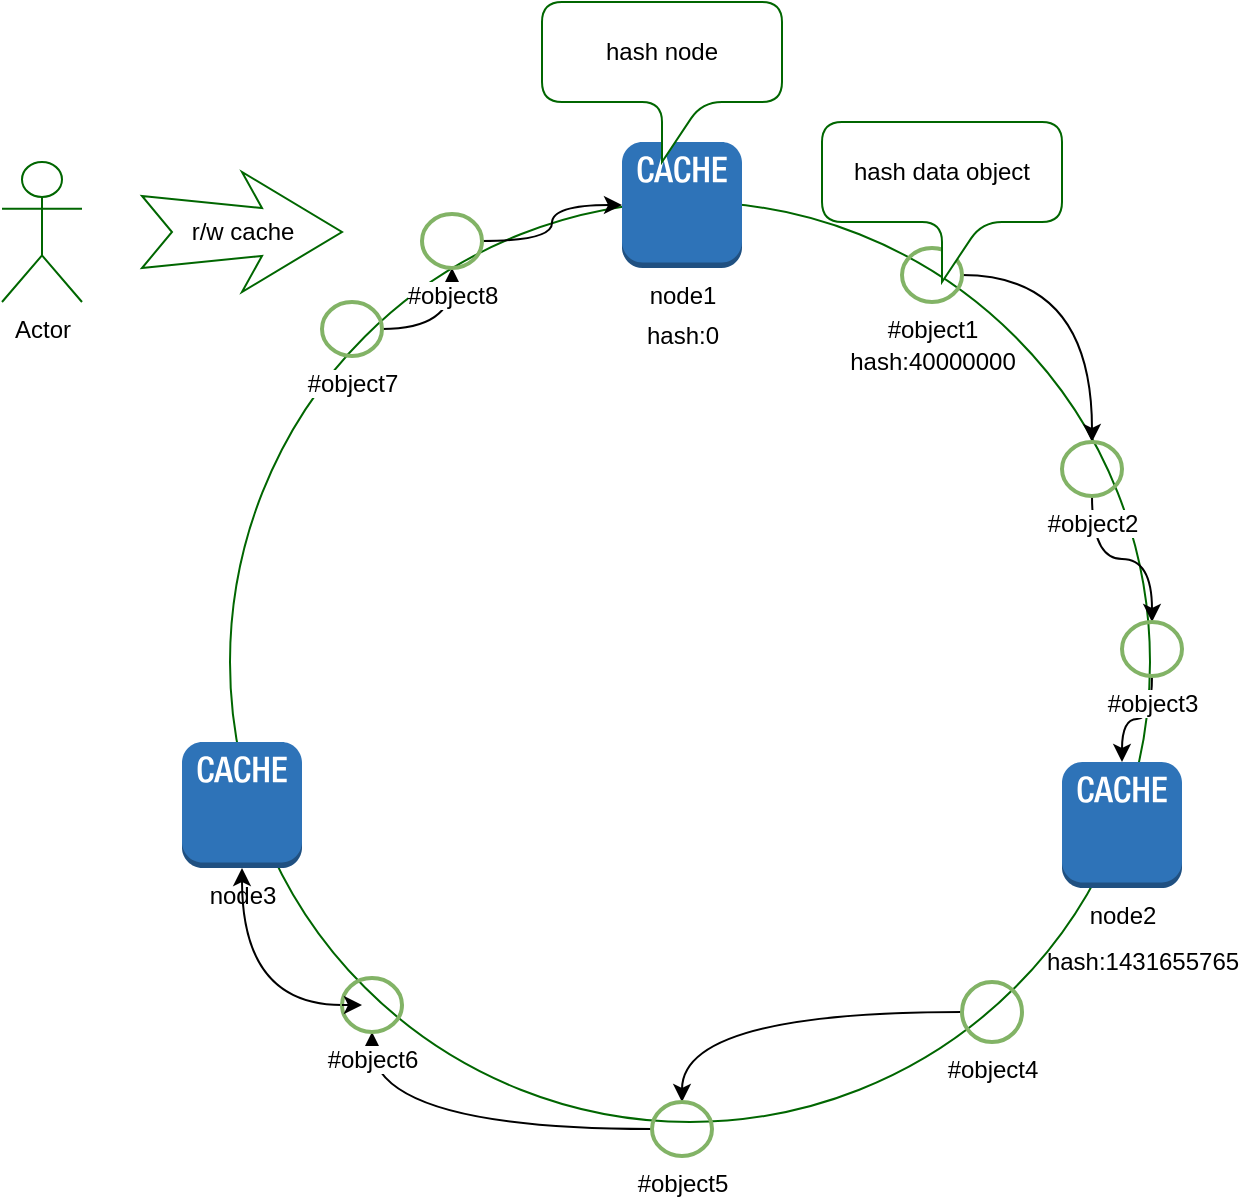 <mxfile version="15.0.4" type="github">
  <diagram id="PU0Qb-rV1KyoIwYy60u8" name="第 1 页">
    <mxGraphModel dx="1426" dy="737" grid="1" gridSize="10" guides="1" tooltips="1" connect="1" arrows="1" fold="1" page="1" pageScale="1" pageWidth="827" pageHeight="1169" math="0" shadow="0">
      <root>
        <mxCell id="0" />
        <mxCell id="1" parent="0" />
        <mxCell id="JXYaKsvfSOkVvdtXrEDO-1" value="" style="ellipse;whiteSpace=wrap;html=1;aspect=fixed;strokeColor=#006600;" vertex="1" parent="1">
          <mxGeometry x="184" y="170" width="460" height="460" as="geometry" />
        </mxCell>
        <mxCell id="JXYaKsvfSOkVvdtXrEDO-4" value="node3" style="outlineConnect=0;dashed=0;verticalLabelPosition=bottom;verticalAlign=top;align=center;html=1;shape=mxgraph.aws3.cache_node;fillColor=#2E73B8;gradientColor=none;" vertex="1" parent="1">
          <mxGeometry x="160" y="440" width="60" height="63" as="geometry" />
        </mxCell>
        <mxCell id="JXYaKsvfSOkVvdtXrEDO-2" value="node1&lt;br&gt;" style="outlineConnect=0;dashed=0;verticalLabelPosition=bottom;verticalAlign=top;align=center;html=1;shape=mxgraph.aws3.cache_node;fillColor=#2E73B8;gradientColor=none;" vertex="1" parent="1">
          <mxGeometry x="380" y="140" width="60" height="63" as="geometry" />
        </mxCell>
        <mxCell id="JXYaKsvfSOkVvdtXrEDO-3" value="node2&lt;br&gt;" style="outlineConnect=0;dashed=0;verticalLabelPosition=bottom;verticalAlign=top;align=center;html=1;shape=mxgraph.aws3.cache_node;fillColor=#2E73B8;gradientColor=none;" vertex="1" parent="1">
          <mxGeometry x="600" y="450" width="60" height="63" as="geometry" />
        </mxCell>
        <mxCell id="JXYaKsvfSOkVvdtXrEDO-5" value="Actor" style="shape=umlActor;verticalLabelPosition=bottom;verticalAlign=top;html=1;outlineConnect=0;strokeColor=#006600;" vertex="1" parent="1">
          <mxGeometry x="70" y="150" width="40" height="70" as="geometry" />
        </mxCell>
        <mxCell id="JXYaKsvfSOkVvdtXrEDO-9" value="r/w cache" style="html=1;shadow=0;dashed=0;align=center;verticalAlign=middle;shape=mxgraph.arrows2.stylisedArrow;dy=0.6;dx=40;notch=15;feather=0.4;strokeColor=#006600;" vertex="1" parent="1">
          <mxGeometry x="140" y="155" width="100" height="60" as="geometry" />
        </mxCell>
        <mxCell id="JXYaKsvfSOkVvdtXrEDO-33" style="edgeStyle=orthogonalEdgeStyle;curved=1;rounded=0;orthogonalLoop=1;jettySize=auto;html=1;" edge="1" parent="1" source="JXYaKsvfSOkVvdtXrEDO-10" target="JXYaKsvfSOkVvdtXrEDO-11">
          <mxGeometry relative="1" as="geometry" />
        </mxCell>
        <mxCell id="JXYaKsvfSOkVvdtXrEDO-10" value="#object1&lt;br&gt;" style="html=1;verticalLabelPosition=bottom;labelBackgroundColor=#ffffff;verticalAlign=top;shadow=0;dashed=0;strokeWidth=2;shape=mxgraph.ios7.misc.circle;strokeColor=#82b366;fillColor=#d5e8d4;" vertex="1" parent="1">
          <mxGeometry x="520" y="193" width="30" height="27" as="geometry" />
        </mxCell>
        <mxCell id="JXYaKsvfSOkVvdtXrEDO-34" style="edgeStyle=orthogonalEdgeStyle;curved=1;rounded=0;orthogonalLoop=1;jettySize=auto;html=1;entryX=0.5;entryY=0;entryDx=0;entryDy=0;entryPerimeter=0;" edge="1" parent="1" source="JXYaKsvfSOkVvdtXrEDO-11" target="JXYaKsvfSOkVvdtXrEDO-12">
          <mxGeometry relative="1" as="geometry" />
        </mxCell>
        <mxCell id="JXYaKsvfSOkVvdtXrEDO-11" value="#object2" style="html=1;verticalLabelPosition=bottom;labelBackgroundColor=#ffffff;verticalAlign=top;shadow=0;dashed=0;strokeWidth=2;shape=mxgraph.ios7.misc.circle;strokeColor=#82b366;fillColor=#d5e8d4;" vertex="1" parent="1">
          <mxGeometry x="600" y="290" width="30" height="27" as="geometry" />
        </mxCell>
        <mxCell id="JXYaKsvfSOkVvdtXrEDO-62" style="edgeStyle=orthogonalEdgeStyle;curved=1;rounded=0;orthogonalLoop=1;jettySize=auto;html=1;entryX=0.5;entryY=0;entryDx=0;entryDy=0;entryPerimeter=0;" edge="1" parent="1" source="JXYaKsvfSOkVvdtXrEDO-12" target="JXYaKsvfSOkVvdtXrEDO-3">
          <mxGeometry relative="1" as="geometry" />
        </mxCell>
        <mxCell id="JXYaKsvfSOkVvdtXrEDO-12" value="#object3&lt;br&gt;" style="html=1;verticalLabelPosition=bottom;labelBackgroundColor=#ffffff;verticalAlign=top;shadow=0;dashed=0;strokeWidth=2;shape=mxgraph.ios7.misc.circle;strokeColor=#82b366;fillColor=#d5e8d4;" vertex="1" parent="1">
          <mxGeometry x="630" y="380" width="30" height="27" as="geometry" />
        </mxCell>
        <mxCell id="JXYaKsvfSOkVvdtXrEDO-46" style="edgeStyle=orthogonalEdgeStyle;curved=1;rounded=0;orthogonalLoop=1;jettySize=auto;html=1;" edge="1" parent="1" source="JXYaKsvfSOkVvdtXrEDO-13" target="JXYaKsvfSOkVvdtXrEDO-14">
          <mxGeometry relative="1" as="geometry" />
        </mxCell>
        <mxCell id="JXYaKsvfSOkVvdtXrEDO-13" value="#object4" style="html=1;verticalLabelPosition=bottom;labelBackgroundColor=#ffffff;verticalAlign=top;shadow=0;dashed=0;strokeWidth=2;shape=mxgraph.ios7.misc.circle;strokeColor=#82b366;fillColor=#d5e8d4;" vertex="1" parent="1">
          <mxGeometry x="550" y="560" width="30" height="30" as="geometry" />
        </mxCell>
        <mxCell id="JXYaKsvfSOkVvdtXrEDO-42" style="edgeStyle=orthogonalEdgeStyle;curved=1;rounded=0;orthogonalLoop=1;jettySize=auto;html=1;" edge="1" parent="1" source="JXYaKsvfSOkVvdtXrEDO-14" target="JXYaKsvfSOkVvdtXrEDO-15">
          <mxGeometry relative="1" as="geometry" />
        </mxCell>
        <mxCell id="JXYaKsvfSOkVvdtXrEDO-14" value="#object5&lt;br&gt;" style="html=1;verticalLabelPosition=bottom;labelBackgroundColor=#ffffff;verticalAlign=top;shadow=0;dashed=0;strokeWidth=2;shape=mxgraph.ios7.misc.circle;strokeColor=#82b366;fillColor=#d5e8d4;" vertex="1" parent="1">
          <mxGeometry x="395" y="620" width="30" height="27" as="geometry" />
        </mxCell>
        <mxCell id="JXYaKsvfSOkVvdtXrEDO-64" style="edgeStyle=orthogonalEdgeStyle;curved=1;rounded=0;orthogonalLoop=1;jettySize=auto;html=1;" edge="1" parent="1" source="JXYaKsvfSOkVvdtXrEDO-15" target="JXYaKsvfSOkVvdtXrEDO-4">
          <mxGeometry relative="1" as="geometry" />
        </mxCell>
        <mxCell id="JXYaKsvfSOkVvdtXrEDO-15" value="#object6" style="html=1;verticalLabelPosition=bottom;labelBackgroundColor=#ffffff;verticalAlign=top;shadow=0;dashed=0;strokeWidth=2;shape=mxgraph.ios7.misc.circle;strokeColor=#82b366;fillColor=#d5e8d4;" vertex="1" parent="1">
          <mxGeometry x="240" y="558" width="30" height="27" as="geometry" />
        </mxCell>
        <mxCell id="JXYaKsvfSOkVvdtXrEDO-51" style="edgeStyle=orthogonalEdgeStyle;curved=1;rounded=0;orthogonalLoop=1;jettySize=auto;html=1;" edge="1" parent="1" source="JXYaKsvfSOkVvdtXrEDO-17" target="JXYaKsvfSOkVvdtXrEDO-18">
          <mxGeometry relative="1" as="geometry" />
        </mxCell>
        <mxCell id="JXYaKsvfSOkVvdtXrEDO-17" value="#object7" style="html=1;verticalLabelPosition=bottom;labelBackgroundColor=#ffffff;verticalAlign=top;shadow=0;dashed=0;strokeWidth=2;shape=mxgraph.ios7.misc.circle;strokeColor=#82b366;fillColor=#d5e8d4;" vertex="1" parent="1">
          <mxGeometry x="230" y="220" width="30" height="27" as="geometry" />
        </mxCell>
        <mxCell id="JXYaKsvfSOkVvdtXrEDO-66" style="edgeStyle=orthogonalEdgeStyle;curved=1;rounded=0;orthogonalLoop=1;jettySize=auto;html=1;entryX=0;entryY=0.5;entryDx=0;entryDy=0;entryPerimeter=0;" edge="1" parent="1" source="JXYaKsvfSOkVvdtXrEDO-18" target="JXYaKsvfSOkVvdtXrEDO-2">
          <mxGeometry relative="1" as="geometry" />
        </mxCell>
        <mxCell id="JXYaKsvfSOkVvdtXrEDO-18" value="#object8" style="html=1;verticalLabelPosition=bottom;labelBackgroundColor=#ffffff;verticalAlign=top;shadow=0;dashed=0;strokeWidth=2;shape=mxgraph.ios7.misc.circle;strokeColor=#82b366;fillColor=#d5e8d4;" vertex="1" parent="1">
          <mxGeometry x="280" y="176" width="30" height="27" as="geometry" />
        </mxCell>
        <mxCell id="JXYaKsvfSOkVvdtXrEDO-60" value="hash node" style="shape=callout;rounded=1;whiteSpace=wrap;html=1;perimeter=calloutPerimeter;strokeColor=#006600;" vertex="1" parent="1">
          <mxGeometry x="340" y="70" width="120" height="80" as="geometry" />
        </mxCell>
        <mxCell id="JXYaKsvfSOkVvdtXrEDO-63" style="edgeStyle=orthogonalEdgeStyle;curved=1;rounded=0;orthogonalLoop=1;jettySize=auto;html=1;exitX=0;exitY=0.5;exitDx=0;exitDy=0;exitPerimeter=0;entryX=0.333;entryY=0.519;entryDx=0;entryDy=0;entryPerimeter=0;" edge="1" parent="1" source="JXYaKsvfSOkVvdtXrEDO-15" target="JXYaKsvfSOkVvdtXrEDO-15">
          <mxGeometry relative="1" as="geometry" />
        </mxCell>
        <mxCell id="JXYaKsvfSOkVvdtXrEDO-68" value="hash data object" style="shape=callout;rounded=1;whiteSpace=wrap;html=1;perimeter=calloutPerimeter;strokeColor=#006600;" vertex="1" parent="1">
          <mxGeometry x="480" y="130" width="120" height="80" as="geometry" />
        </mxCell>
        <mxCell id="JXYaKsvfSOkVvdtXrEDO-69" value="hash:0" style="text;html=1;align=center;verticalAlign=middle;resizable=0;points=[];autosize=1;strokeColor=none;" vertex="1" parent="1">
          <mxGeometry x="385" y="227" width="50" height="20" as="geometry" />
        </mxCell>
        <mxCell id="JXYaKsvfSOkVvdtXrEDO-70" value="hash:40000000" style="text;html=1;align=center;verticalAlign=middle;resizable=0;points=[];autosize=1;strokeColor=none;" vertex="1" parent="1">
          <mxGeometry x="485" y="240" width="100" height="20" as="geometry" />
        </mxCell>
        <mxCell id="JXYaKsvfSOkVvdtXrEDO-71" value="hash:1431655765" style="text;html=1;align=center;verticalAlign=middle;resizable=0;points=[];autosize=1;strokeColor=none;" vertex="1" parent="1">
          <mxGeometry x="585" y="540" width="110" height="20" as="geometry" />
        </mxCell>
      </root>
    </mxGraphModel>
  </diagram>
</mxfile>
